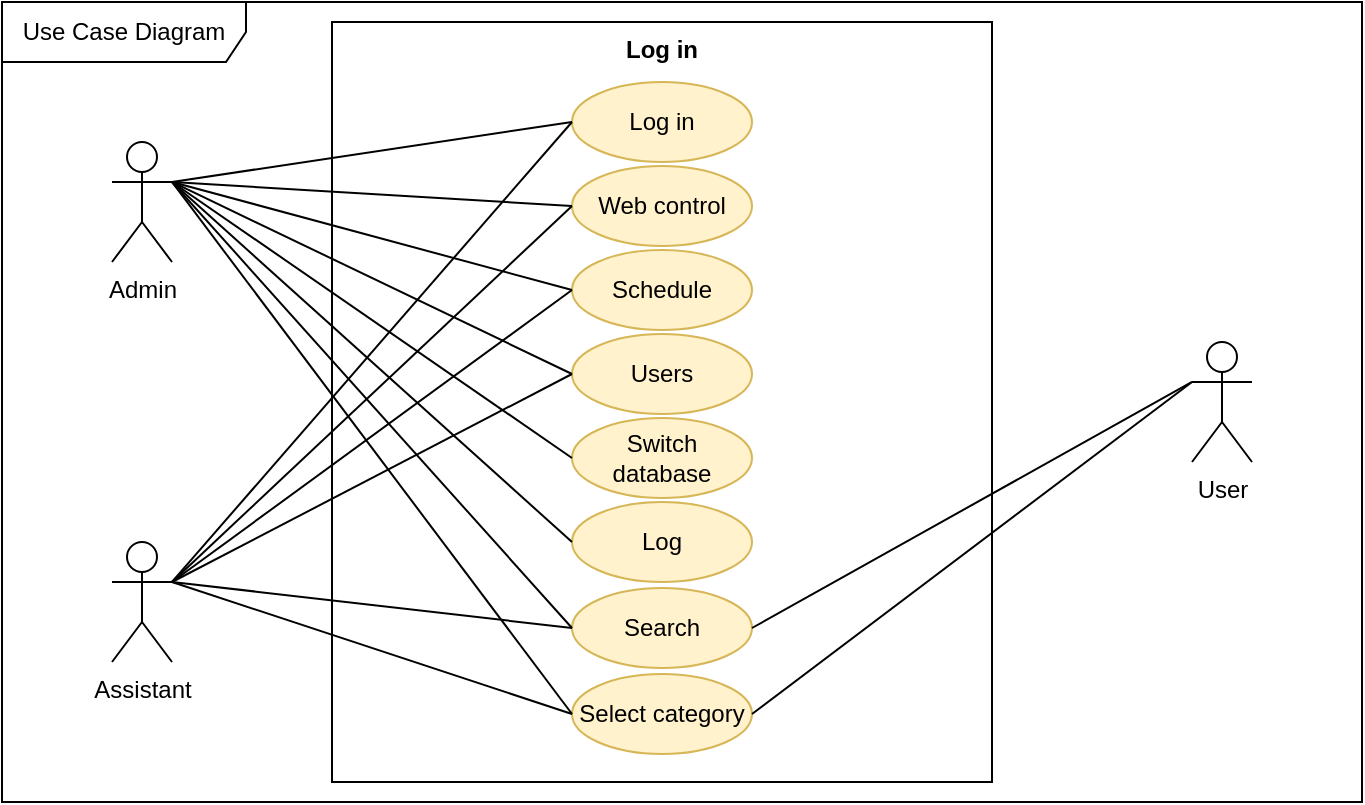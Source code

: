 <mxfile version="13.3.9" type="device"><diagram id="PFAQG3k8ioyqc2B77Cym" name="Page-1"><mxGraphModel dx="801" dy="513" grid="1" gridSize="10" guides="1" tooltips="1" connect="1" arrows="1" fold="1" page="1" pageScale="1" pageWidth="850" pageHeight="1100" math="0" shadow="0"><root><mxCell id="0"/><mxCell id="1" parent="0"/><mxCell id="TCSJECpcU5ownWHkjOFt-2" value="Use Case Diagram" style="shape=umlFrame;whiteSpace=wrap;html=1;width=122;height=30;" parent="1" vertex="1"><mxGeometry x="85" y="210" width="680" height="400" as="geometry"/></mxCell><mxCell id="TCSJECpcU5ownWHkjOFt-17" value="" style="html=1;" parent="1" vertex="1"><mxGeometry x="250" y="220" width="330" height="380" as="geometry"/></mxCell><mxCell id="TCSJECpcU5ownWHkjOFt-19" value="Admin" style="shape=umlActor;verticalLabelPosition=bottom;verticalAlign=top;html=1;" parent="1" vertex="1"><mxGeometry x="140" y="280" width="30" height="60" as="geometry"/></mxCell><mxCell id="TCSJECpcU5ownWHkjOFt-20" value="User" style="shape=umlActor;verticalLabelPosition=bottom;verticalAlign=top;html=1;" parent="1" vertex="1"><mxGeometry x="680" y="380" width="30" height="60" as="geometry"/></mxCell><mxCell id="TCSJECpcU5ownWHkjOFt-21" value="Assistant" style="shape=umlActor;verticalLabelPosition=bottom;verticalAlign=top;html=1;" parent="1" vertex="1"><mxGeometry x="140" y="480" width="30" height="60" as="geometry"/></mxCell><mxCell id="TCSJECpcU5ownWHkjOFt-22" value="Log in" style="ellipse;whiteSpace=wrap;html=1;fillColor=#fff2cc;strokeColor=#d6b656;" parent="1" vertex="1"><mxGeometry x="370" y="250" width="90" height="40" as="geometry"/></mxCell><mxCell id="TCSJECpcU5ownWHkjOFt-23" value="Web control" style="ellipse;whiteSpace=wrap;html=1;fillColor=#fff2cc;strokeColor=#d6b656;" parent="1" vertex="1"><mxGeometry x="370" y="292" width="90" height="40" as="geometry"/></mxCell><mxCell id="TCSJECpcU5ownWHkjOFt-24" value="Schedule" style="ellipse;whiteSpace=wrap;html=1;fillColor=#fff2cc;strokeColor=#d6b656;" parent="1" vertex="1"><mxGeometry x="370" y="334" width="90" height="40" as="geometry"/></mxCell><mxCell id="TCSJECpcU5ownWHkjOFt-25" value="Users" style="ellipse;whiteSpace=wrap;html=1;fillColor=#fff2cc;strokeColor=#d6b656;" parent="1" vertex="1"><mxGeometry x="370" y="376" width="90" height="40" as="geometry"/></mxCell><mxCell id="TCSJECpcU5ownWHkjOFt-26" value="Switch database" style="ellipse;whiteSpace=wrap;html=1;fillColor=#fff2cc;strokeColor=#d6b656;" parent="1" vertex="1"><mxGeometry x="370" y="418" width="90" height="40" as="geometry"/></mxCell><mxCell id="TCSJECpcU5ownWHkjOFt-27" value="Log" style="ellipse;whiteSpace=wrap;html=1;fillColor=#fff2cc;strokeColor=#d6b656;" parent="1" vertex="1"><mxGeometry x="370" y="460" width="90" height="40" as="geometry"/></mxCell><mxCell id="TCSJECpcU5ownWHkjOFt-28" value="Search" style="ellipse;whiteSpace=wrap;html=1;fillColor=#fff2cc;strokeColor=#d6b656;" parent="1" vertex="1"><mxGeometry x="370" y="503" width="90" height="40" as="geometry"/></mxCell><mxCell id="TCSJECpcU5ownWHkjOFt-29" value="Select category" style="ellipse;whiteSpace=wrap;html=1;fillColor=#fff2cc;strokeColor=#d6b656;" parent="1" vertex="1"><mxGeometry x="370" y="546" width="90" height="40" as="geometry"/></mxCell><mxCell id="TCSJECpcU5ownWHkjOFt-51" value="Log in" style="text;align=center;fontStyle=1;verticalAlign=middle;spacingLeft=3;spacingRight=3;strokeColor=none;rotatable=0;points=[[0,0.5],[1,0.5]];portConstraint=eastwest;" parent="1" vertex="1"><mxGeometry x="375" y="220" width="80" height="26" as="geometry"/></mxCell><mxCell id="TCSJECpcU5ownWHkjOFt-52" value="" style="endArrow=none;html=1;entryX=0;entryY=0.5;entryDx=0;entryDy=0;exitX=1;exitY=0.333;exitDx=0;exitDy=0;exitPerimeter=0;" parent="1" source="TCSJECpcU5ownWHkjOFt-19" target="TCSJECpcU5ownWHkjOFt-22" edge="1"><mxGeometry relative="1" as="geometry"><mxPoint x="190" y="309.5" as="sourcePoint"/><mxPoint x="350" y="309.5" as="targetPoint"/></mxGeometry></mxCell><mxCell id="TCSJECpcU5ownWHkjOFt-55" value="" style="endArrow=none;html=1;entryX=0;entryY=0.5;entryDx=0;entryDy=0;" parent="1" target="TCSJECpcU5ownWHkjOFt-23" edge="1"><mxGeometry relative="1" as="geometry"><mxPoint x="170" y="300" as="sourcePoint"/><mxPoint x="380" y="280" as="targetPoint"/></mxGeometry></mxCell><mxCell id="TCSJECpcU5ownWHkjOFt-56" value="" style="endArrow=none;html=1;entryX=0;entryY=0.5;entryDx=0;entryDy=0;exitX=1;exitY=0.333;exitDx=0;exitDy=0;exitPerimeter=0;" parent="1" source="TCSJECpcU5ownWHkjOFt-19" target="TCSJECpcU5ownWHkjOFt-24" edge="1"><mxGeometry relative="1" as="geometry"><mxPoint x="190" y="310" as="sourcePoint"/><mxPoint x="390" y="290" as="targetPoint"/></mxGeometry></mxCell><mxCell id="TCSJECpcU5ownWHkjOFt-57" value="" style="endArrow=none;html=1;entryX=0;entryY=0.5;entryDx=0;entryDy=0;exitX=1;exitY=0.333;exitDx=0;exitDy=0;exitPerimeter=0;" parent="1" source="TCSJECpcU5ownWHkjOFt-19" target="TCSJECpcU5ownWHkjOFt-25" edge="1"><mxGeometry relative="1" as="geometry"><mxPoint x="220" y="339.5" as="sourcePoint"/><mxPoint x="400" y="300" as="targetPoint"/></mxGeometry></mxCell><mxCell id="TCSJECpcU5ownWHkjOFt-59" value="" style="endArrow=none;html=1;entryX=0;entryY=0.5;entryDx=0;entryDy=0;exitX=1;exitY=0.333;exitDx=0;exitDy=0;exitPerimeter=0;" parent="1" source="TCSJECpcU5ownWHkjOFt-19" target="TCSJECpcU5ownWHkjOFt-26" edge="1"><mxGeometry relative="1" as="geometry"><mxPoint x="170" y="300" as="sourcePoint"/><mxPoint x="360" y="496" as="targetPoint"/></mxGeometry></mxCell><mxCell id="TCSJECpcU5ownWHkjOFt-60" value="" style="endArrow=none;html=1;entryX=0;entryY=0.5;entryDx=0;entryDy=0;" parent="1" target="TCSJECpcU5ownWHkjOFt-27" edge="1"><mxGeometry relative="1" as="geometry"><mxPoint x="170" y="300" as="sourcePoint"/><mxPoint x="390" y="416" as="targetPoint"/></mxGeometry></mxCell><mxCell id="TCSJECpcU5ownWHkjOFt-61" value="" style="endArrow=none;html=1;entryX=0;entryY=0.5;entryDx=0;entryDy=0;exitX=1;exitY=0.333;exitDx=0;exitDy=0;exitPerimeter=0;" parent="1" source="TCSJECpcU5ownWHkjOFt-19" target="TCSJECpcU5ownWHkjOFt-28" edge="1"><mxGeometry relative="1" as="geometry"><mxPoint x="200" y="330" as="sourcePoint"/><mxPoint x="400" y="426" as="targetPoint"/></mxGeometry></mxCell><mxCell id="TCSJECpcU5ownWHkjOFt-62" value="" style="endArrow=none;html=1;entryX=0;entryY=0.5;entryDx=0;entryDy=0;exitX=1;exitY=0.333;exitDx=0;exitDy=0;exitPerimeter=0;" parent="1" source="TCSJECpcU5ownWHkjOFt-19" target="TCSJECpcU5ownWHkjOFt-29" edge="1"><mxGeometry relative="1" as="geometry"><mxPoint x="210" y="340" as="sourcePoint"/><mxPoint x="410" y="436" as="targetPoint"/></mxGeometry></mxCell><mxCell id="TCSJECpcU5ownWHkjOFt-63" value="" style="endArrow=none;html=1;entryX=0;entryY=0.5;entryDx=0;entryDy=0;exitX=1;exitY=0.333;exitDx=0;exitDy=0;exitPerimeter=0;" parent="1" source="TCSJECpcU5ownWHkjOFt-21" target="TCSJECpcU5ownWHkjOFt-22" edge="1"><mxGeometry relative="1" as="geometry"><mxPoint x="130" y="407" as="sourcePoint"/><mxPoint x="330" y="503" as="targetPoint"/></mxGeometry></mxCell><mxCell id="TCSJECpcU5ownWHkjOFt-64" value="" style="endArrow=none;html=1;entryX=0;entryY=0.5;entryDx=0;entryDy=0;exitX=1;exitY=0.333;exitDx=0;exitDy=0;exitPerimeter=0;" parent="1" source="TCSJECpcU5ownWHkjOFt-21" target="TCSJECpcU5ownWHkjOFt-23" edge="1"><mxGeometry relative="1" as="geometry"><mxPoint x="230" y="360" as="sourcePoint"/><mxPoint x="430" y="456" as="targetPoint"/></mxGeometry></mxCell><mxCell id="TCSJECpcU5ownWHkjOFt-65" value="" style="endArrow=none;html=1;entryX=0;entryY=0.5;entryDx=0;entryDy=0;exitX=1;exitY=0.333;exitDx=0;exitDy=0;exitPerimeter=0;" parent="1" source="TCSJECpcU5ownWHkjOFt-21" target="TCSJECpcU5ownWHkjOFt-24" edge="1"><mxGeometry relative="1" as="geometry"><mxPoint x="240" y="370" as="sourcePoint"/><mxPoint x="440" y="466" as="targetPoint"/></mxGeometry></mxCell><mxCell id="TCSJECpcU5ownWHkjOFt-66" value="" style="endArrow=none;html=1;entryX=0;entryY=0.5;entryDx=0;entryDy=0;" parent="1" target="TCSJECpcU5ownWHkjOFt-25" edge="1"><mxGeometry relative="1" as="geometry"><mxPoint x="170" y="500" as="sourcePoint"/><mxPoint x="450" y="476" as="targetPoint"/></mxGeometry></mxCell><mxCell id="TCSJECpcU5ownWHkjOFt-67" value="" style="endArrow=none;html=1;entryX=0;entryY=0.5;entryDx=0;entryDy=0;exitX=1;exitY=0.333;exitDx=0;exitDy=0;exitPerimeter=0;" parent="1" source="TCSJECpcU5ownWHkjOFt-21" target="TCSJECpcU5ownWHkjOFt-28" edge="1"><mxGeometry relative="1" as="geometry"><mxPoint x="260" y="390" as="sourcePoint"/><mxPoint x="460" y="486" as="targetPoint"/></mxGeometry></mxCell><mxCell id="TCSJECpcU5ownWHkjOFt-68" value="" style="endArrow=none;html=1;entryX=0;entryY=0.5;entryDx=0;entryDy=0;" parent="1" target="TCSJECpcU5ownWHkjOFt-29" edge="1"><mxGeometry relative="1" as="geometry"><mxPoint x="170" y="500" as="sourcePoint"/><mxPoint x="470" y="496" as="targetPoint"/></mxGeometry></mxCell><mxCell id="TCSJECpcU5ownWHkjOFt-69" value="" style="endArrow=none;html=1;entryX=0;entryY=0.333;entryDx=0;entryDy=0;exitX=1;exitY=0.5;exitDx=0;exitDy=0;entryPerimeter=0;" parent="1" source="TCSJECpcU5ownWHkjOFt-28" target="TCSJECpcU5ownWHkjOFt-20" edge="1"><mxGeometry relative="1" as="geometry"><mxPoint x="500" y="432" as="sourcePoint"/><mxPoint x="700" y="528" as="targetPoint"/></mxGeometry></mxCell><mxCell id="TCSJECpcU5ownWHkjOFt-70" value="" style="endArrow=none;html=1;entryX=1;entryY=0.5;entryDx=0;entryDy=0;exitX=0;exitY=0.333;exitDx=0;exitDy=0;exitPerimeter=0;" parent="1" source="TCSJECpcU5ownWHkjOFt-20" target="TCSJECpcU5ownWHkjOFt-29" edge="1"><mxGeometry relative="1" as="geometry"><mxPoint x="290" y="420" as="sourcePoint"/><mxPoint x="490" y="516" as="targetPoint"/></mxGeometry></mxCell></root></mxGraphModel></diagram></mxfile>